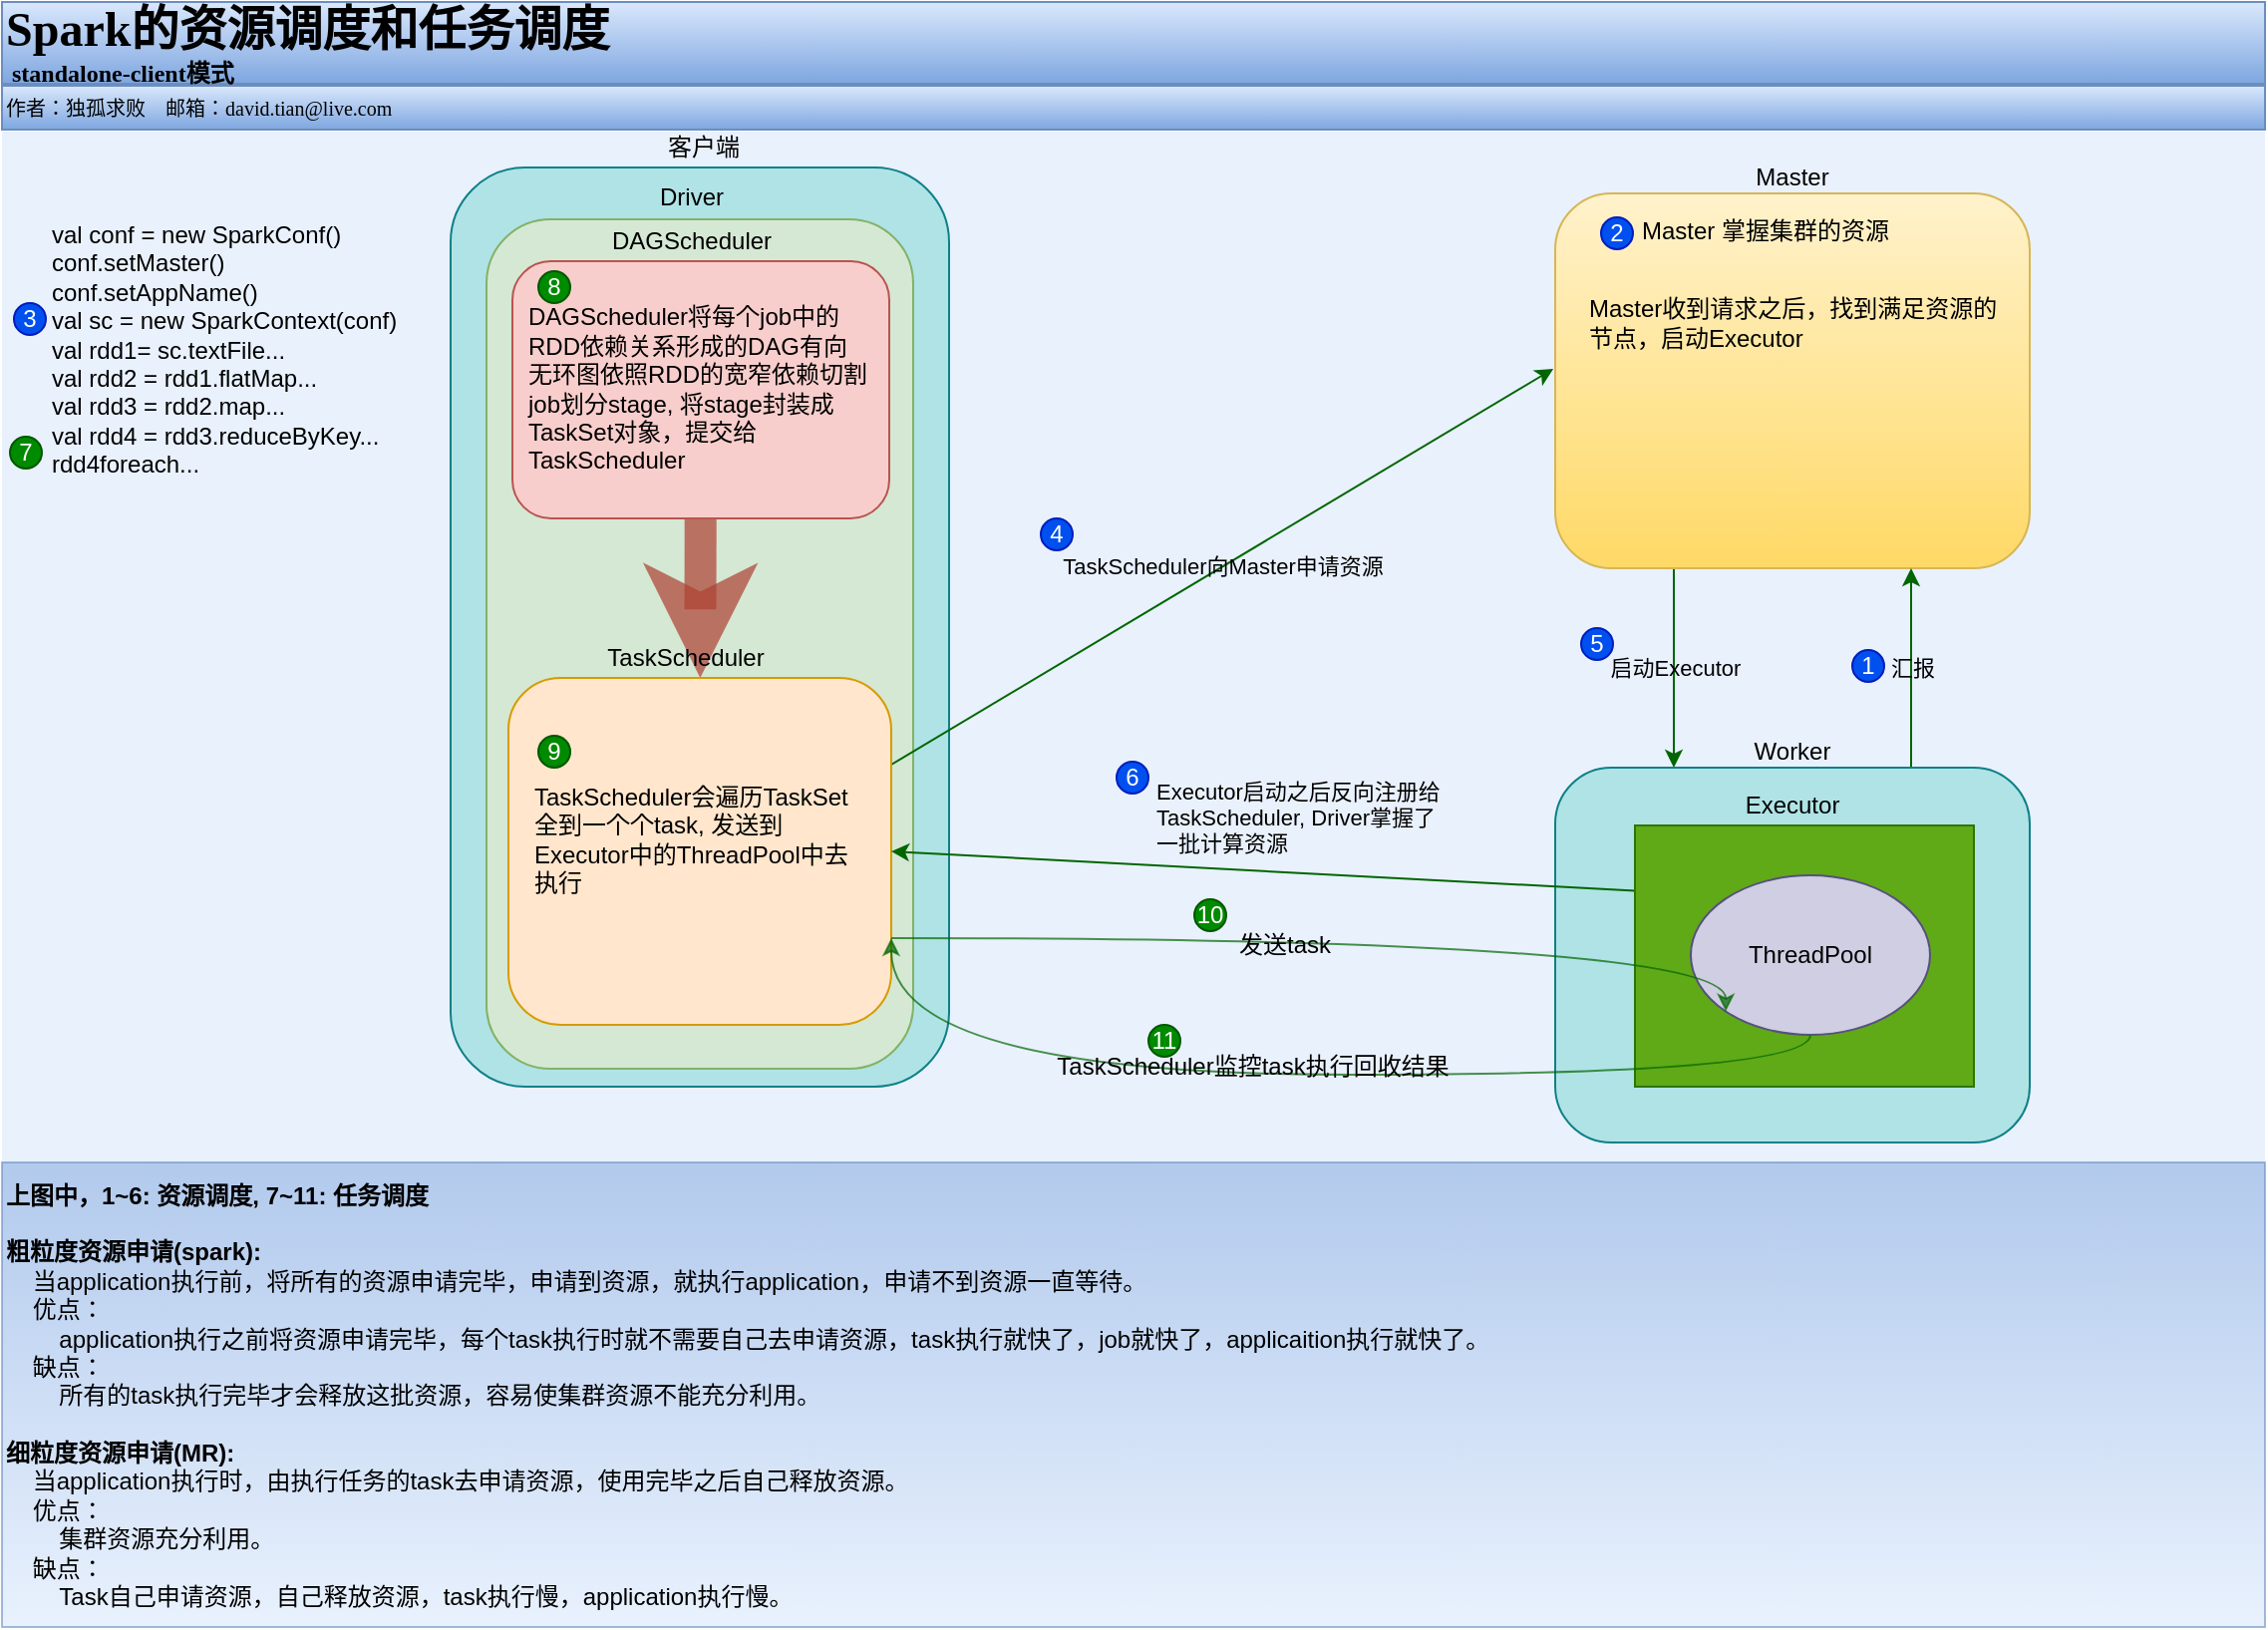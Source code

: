 <mxfile version="12.8.5" type="github"><diagram id="I3TgpXMnClIwJtqye64j" name="Page-1"><mxGraphModel dx="1202" dy="753" grid="0" gridSize="10" guides="1" tooltips="1" connect="1" arrows="1" fold="1" page="1" pageScale="1" pageWidth="850" pageHeight="1100" math="0" shadow="0"><root><mxCell id="0"/><mxCell id="1" parent="0"/><mxCell id="-76mClsYkWRztZ6YcquF-52" value="" style="rounded=0;whiteSpace=wrap;html=1;fontSize=10;align=left;fillColor=#dae8fc;strokeColor=none;gradientColor=none;opacity=60;" vertex="1" parent="1"><mxGeometry x="26" y="80" width="1135" height="517" as="geometry"/></mxCell><mxCell id="-76mClsYkWRztZ6YcquF-1" value="" style="rounded=1;whiteSpace=wrap;html=1;fillColor=#b0e3e6;strokeColor=#0e8088;" vertex="1" parent="1"><mxGeometry x="251" y="98" width="250" height="461" as="geometry"/></mxCell><mxCell id="-76mClsYkWRztZ6YcquF-2" value="val conf = new SparkConf()&lt;br&gt;conf.setMaster()&lt;br&gt;conf.setAppName()&lt;br&gt;val sc = new SparkContext(conf)&lt;br&gt;val rdd1= sc.textFile...&lt;br&gt;val rdd2 = rdd1.flatMap...&lt;br&gt;val rdd3 = rdd2.map...&lt;br&gt;val rdd4 = rdd3.reduceByKey...&lt;br&gt;rdd4foreach..." style="text;html=1;strokeColor=none;fillColor=none;align=left;verticalAlign=top;whiteSpace=wrap;rounded=0;opacity=90;" vertex="1" parent="1"><mxGeometry x="49" y="118" width="187" height="265" as="geometry"/></mxCell><mxCell id="-76mClsYkWRztZ6YcquF-3" value="客户端" style="text;html=1;strokeColor=none;fillColor=none;align=center;verticalAlign=middle;whiteSpace=wrap;rounded=0;" vertex="1" parent="1"><mxGeometry x="358" y="78" width="40" height="20" as="geometry"/></mxCell><mxCell id="-76mClsYkWRztZ6YcquF-4" value="" style="rounded=1;whiteSpace=wrap;html=1;align=left;fillColor=#d5e8d4;strokeColor=#82b366;" vertex="1" parent="1"><mxGeometry x="269" y="124" width="214" height="426" as="geometry"/></mxCell><mxCell id="-76mClsYkWRztZ6YcquF-5" value="Driver" style="text;html=1;strokeColor=none;fillColor=none;align=center;verticalAlign=middle;whiteSpace=wrap;rounded=0;" vertex="1" parent="1"><mxGeometry x="351.5" y="103" width="40" height="20" as="geometry"/></mxCell><mxCell id="-76mClsYkWRztZ6YcquF-26" style="edgeStyle=none;rounded=0;orthogonalLoop=1;jettySize=auto;html=1;align=left;strokeWidth=16;endArrow=classic;endFill=0;strokeColor=#ae4132;fillColor=#fad9d5;opacity=70;" edge="1" parent="1" source="-76mClsYkWRztZ6YcquF-6" target="-76mClsYkWRztZ6YcquF-8"><mxGeometry relative="1" as="geometry"/></mxCell><mxCell id="-76mClsYkWRztZ6YcquF-6" value="" style="rounded=1;whiteSpace=wrap;html=1;align=left;fillColor=#f8cecc;strokeColor=#b85450;" vertex="1" parent="1"><mxGeometry x="282" y="145" width="189" height="129" as="geometry"/></mxCell><mxCell id="-76mClsYkWRztZ6YcquF-7" value="DAGScheduler" style="text;html=1;strokeColor=none;fillColor=none;align=center;verticalAlign=middle;whiteSpace=wrap;rounded=0;" vertex="1" parent="1"><mxGeometry x="352" y="125" width="40" height="20" as="geometry"/></mxCell><mxCell id="-76mClsYkWRztZ6YcquF-17" value="TaskScheduler向Master申请资源" style="rounded=0;orthogonalLoop=1;jettySize=auto;html=1;exitX=1;exitY=0.25;exitDx=0;exitDy=0;entryX=-0.004;entryY=0.468;entryDx=0;entryDy=0;entryPerimeter=0;labelBackgroundColor=none;strokeColor=#006600;" edge="1" parent="1" source="-76mClsYkWRztZ6YcquF-8" target="-76mClsYkWRztZ6YcquF-10"><mxGeometry relative="1" as="geometry"/></mxCell><mxCell id="-76mClsYkWRztZ6YcquF-8" value="" style="rounded=1;whiteSpace=wrap;html=1;align=left;fillColor=#ffe6cc;strokeColor=#d79b00;" vertex="1" parent="1"><mxGeometry x="280" y="354" width="192" height="174" as="geometry"/></mxCell><mxCell id="-76mClsYkWRztZ6YcquF-9" value="TaskScheduler" style="text;html=1;strokeColor=none;fillColor=none;align=center;verticalAlign=middle;whiteSpace=wrap;rounded=0;" vertex="1" parent="1"><mxGeometry x="349" y="334" width="40" height="20" as="geometry"/></mxCell><mxCell id="-76mClsYkWRztZ6YcquF-20" value="启动Executor" style="edgeStyle=none;rounded=0;orthogonalLoop=1;jettySize=auto;html=1;exitX=0.25;exitY=1;exitDx=0;exitDy=0;entryX=0.25;entryY=0;entryDx=0;entryDy=0;labelBackgroundColor=none;strokeColor=#006600;" edge="1" parent="1" source="-76mClsYkWRztZ6YcquF-10" target="-76mClsYkWRztZ6YcquF-12"><mxGeometry relative="1" as="geometry"/></mxCell><mxCell id="-76mClsYkWRztZ6YcquF-10" value="" style="rounded=1;whiteSpace=wrap;html=1;align=left;gradientColor=#ffd966;fillColor=#fff2cc;strokeColor=#d6b656;" vertex="1" parent="1"><mxGeometry x="805" y="111" width="238" height="188" as="geometry"/></mxCell><mxCell id="-76mClsYkWRztZ6YcquF-11" value="Master" style="text;html=1;strokeColor=none;fillColor=none;align=center;verticalAlign=middle;whiteSpace=wrap;rounded=0;" vertex="1" parent="1"><mxGeometry x="904" y="93" width="40" height="20" as="geometry"/></mxCell><mxCell id="-76mClsYkWRztZ6YcquF-19" value="汇报" style="edgeStyle=none;rounded=0;orthogonalLoop=1;jettySize=auto;html=1;exitX=0.75;exitY=0;exitDx=0;exitDy=0;entryX=0.75;entryY=1;entryDx=0;entryDy=0;labelBackgroundColor=none;strokeColor=#006600;" edge="1" parent="1" source="-76mClsYkWRztZ6YcquF-12" target="-76mClsYkWRztZ6YcquF-10"><mxGeometry relative="1" as="geometry"/></mxCell><mxCell id="-76mClsYkWRztZ6YcquF-12" value="" style="rounded=1;whiteSpace=wrap;html=1;align=left;fillColor=#b0e3e6;strokeColor=#0e8088;" vertex="1" parent="1"><mxGeometry x="805" y="399" width="238" height="188" as="geometry"/></mxCell><mxCell id="-76mClsYkWRztZ6YcquF-13" value="Worker" style="text;html=1;strokeColor=none;fillColor=none;align=center;verticalAlign=middle;whiteSpace=wrap;rounded=0;" vertex="1" parent="1"><mxGeometry x="904" y="381" width="40" height="20" as="geometry"/></mxCell><mxCell id="-76mClsYkWRztZ6YcquF-14" value="Master 掌握集群的资源" style="text;html=1;strokeColor=none;fillColor=none;align=center;verticalAlign=middle;whiteSpace=wrap;rounded=0;labelBackgroundColor=none;" vertex="1" parent="1"><mxGeometry x="828" y="120" width="165" height="20" as="geometry"/></mxCell><mxCell id="-76mClsYkWRztZ6YcquF-18" value="Master收到请求之后，找到满足资源的节点，启动Executor" style="text;html=1;strokeColor=none;fillColor=none;align=left;verticalAlign=middle;whiteSpace=wrap;rounded=0;labelBackgroundColor=none;" vertex="1" parent="1"><mxGeometry x="820" y="161" width="216" height="30" as="geometry"/></mxCell><mxCell id="-76mClsYkWRztZ6YcquF-24" value="Executor启动之后反向注册给&lt;br&gt;TaskScheduler, Driver掌握了&lt;br&gt;一批计算资源" style="edgeStyle=none;rounded=0;orthogonalLoop=1;jettySize=auto;html=1;exitX=0;exitY=0.25;exitDx=0;exitDy=0;entryX=1;entryY=0.5;entryDx=0;entryDy=0;align=left;labelBackgroundColor=none;strokeColor=#006600;" edge="1" parent="1" source="-76mClsYkWRztZ6YcquF-21" target="-76mClsYkWRztZ6YcquF-8"><mxGeometry x="0.304" y="-24" relative="1" as="geometry"><mxPoint as="offset"/></mxGeometry></mxCell><mxCell id="-76mClsYkWRztZ6YcquF-21" value="" style="rounded=0;whiteSpace=wrap;html=1;align=left;fillColor=#60a917;strokeColor=#2D7600;fontColor=#ffffff;" vertex="1" parent="1"><mxGeometry x="845" y="428" width="170" height="131" as="geometry"/></mxCell><mxCell id="-76mClsYkWRztZ6YcquF-22" value="Executor" style="text;html=1;strokeColor=none;fillColor=none;align=center;verticalAlign=middle;whiteSpace=wrap;rounded=0;" vertex="1" parent="1"><mxGeometry x="904" y="408" width="40" height="20" as="geometry"/></mxCell><mxCell id="-76mClsYkWRztZ6YcquF-31" style="edgeStyle=orthogonalEdgeStyle;rounded=0;orthogonalLoop=1;jettySize=auto;html=1;exitX=0.5;exitY=1;exitDx=0;exitDy=0;entryX=1;entryY=0.75;entryDx=0;entryDy=0;endArrow=classic;endFill=1;strokeColor=#006600;strokeWidth=1;opacity=70;align=left;curved=1;" edge="1" parent="1" source="-76mClsYkWRztZ6YcquF-23" target="-76mClsYkWRztZ6YcquF-8"><mxGeometry relative="1" as="geometry"><Array as="points"><mxPoint x="933" y="553"/><mxPoint x="472" y="553"/></Array></mxGeometry></mxCell><mxCell id="-76mClsYkWRztZ6YcquF-33" value="TaskScheduler监控task执行回收结果" style="text;html=1;align=center;verticalAlign=middle;resizable=0;points=[];labelBackgroundColor=none;" vertex="1" connectable="0" parent="-76mClsYkWRztZ6YcquF-31"><mxGeometry x="0.092" y="-4" relative="1" as="geometry"><mxPoint as="offset"/></mxGeometry></mxCell><mxCell id="-76mClsYkWRztZ6YcquF-23" value="ThreadPool" style="ellipse;whiteSpace=wrap;html=1;align=center;fillColor=#d0cee2;strokeColor=#56517e;" vertex="1" parent="1"><mxGeometry x="873" y="453" width="120" height="80" as="geometry"/></mxCell><mxCell id="-76mClsYkWRztZ6YcquF-25" value="DAGScheduler将每个job中的RDD依赖关系形成的DAG有向无环图依照RDD的宽窄依赖切割job划分stage, 将stage封装成TaskSet对象，提交给TaskScheduler" style="text;html=1;strokeColor=none;fillColor=none;align=left;verticalAlign=middle;whiteSpace=wrap;rounded=0;" vertex="1" parent="1"><mxGeometry x="288" y="161" width="172" height="96" as="geometry"/></mxCell><mxCell id="-76mClsYkWRztZ6YcquF-27" value="TaskScheduler会遍历TaskSet全到一个个task, 发送到Executor中的ThreadPool中去执行" style="text;html=1;strokeColor=none;fillColor=none;align=left;verticalAlign=middle;whiteSpace=wrap;rounded=0;" vertex="1" parent="1"><mxGeometry x="291" y="373" width="167" height="123" as="geometry"/></mxCell><mxCell id="-76mClsYkWRztZ6YcquF-30" style="edgeStyle=orthogonalEdgeStyle;rounded=0;orthogonalLoop=1;jettySize=auto;html=1;exitX=1;exitY=0.75;exitDx=0;exitDy=0;entryX=0;entryY=1;entryDx=0;entryDy=0;endArrow=classic;endFill=1;strokeColor=#006600;strokeWidth=1;opacity=70;align=left;curved=1;" edge="1" parent="1" source="-76mClsYkWRztZ6YcquF-8" target="-76mClsYkWRztZ6YcquF-23"><mxGeometry relative="1" as="geometry"><Array as="points"><mxPoint x="891" y="485"/></Array></mxGeometry></mxCell><mxCell id="-76mClsYkWRztZ6YcquF-32" value="发送task" style="text;html=1;align=center;verticalAlign=middle;resizable=0;points=[];labelBackgroundColor=none;" vertex="1" connectable="0" parent="-76mClsYkWRztZ6YcquF-30"><mxGeometry x="-0.135" y="-3" relative="1" as="geometry"><mxPoint as="offset"/></mxGeometry></mxCell><mxCell id="-76mClsYkWRztZ6YcquF-35" value="1" style="ellipse;whiteSpace=wrap;html=1;aspect=fixed;align=center;fillColor=#0050ef;strokeColor=#001DBC;fontColor=#ffffff;" vertex="1" parent="1"><mxGeometry x="954" y="340" width="16" height="16" as="geometry"/></mxCell><mxCell id="-76mClsYkWRztZ6YcquF-36" value="2" style="ellipse;whiteSpace=wrap;html=1;aspect=fixed;align=center;fillColor=#0050ef;strokeColor=#001DBC;fontColor=#ffffff;" vertex="1" parent="1"><mxGeometry x="828" y="123" width="16" height="16" as="geometry"/></mxCell><mxCell id="-76mClsYkWRztZ6YcquF-37" value="3" style="ellipse;whiteSpace=wrap;html=1;aspect=fixed;align=center;fillColor=#0050ef;strokeColor=#001DBC;fontColor=#ffffff;" vertex="1" parent="1"><mxGeometry x="32" y="166" width="16" height="16" as="geometry"/></mxCell><mxCell id="-76mClsYkWRztZ6YcquF-38" value="4" style="ellipse;whiteSpace=wrap;html=1;aspect=fixed;align=center;fillColor=#0050ef;strokeColor=#001DBC;fontColor=#ffffff;" vertex="1" parent="1"><mxGeometry x="547" y="274" width="16" height="16" as="geometry"/></mxCell><mxCell id="-76mClsYkWRztZ6YcquF-39" value="5" style="ellipse;whiteSpace=wrap;html=1;aspect=fixed;align=center;fillColor=#0050ef;strokeColor=#001DBC;fontColor=#ffffff;" vertex="1" parent="1"><mxGeometry x="818" y="329" width="16" height="16" as="geometry"/></mxCell><mxCell id="-76mClsYkWRztZ6YcquF-40" value="6" style="ellipse;whiteSpace=wrap;html=1;aspect=fixed;align=center;fillColor=#0050ef;strokeColor=#001DBC;fontColor=#ffffff;" vertex="1" parent="1"><mxGeometry x="585" y="396" width="16" height="16" as="geometry"/></mxCell><mxCell id="-76mClsYkWRztZ6YcquF-41" value="7" style="ellipse;whiteSpace=wrap;html=1;aspect=fixed;align=center;fillColor=#008a00;strokeColor=#005700;fontColor=#ffffff;" vertex="1" parent="1"><mxGeometry x="30" y="233" width="16" height="16" as="geometry"/></mxCell><mxCell id="-76mClsYkWRztZ6YcquF-42" value="8" style="ellipse;whiteSpace=wrap;html=1;aspect=fixed;align=center;fillColor=#008a00;strokeColor=#005700;fontColor=#ffffff;" vertex="1" parent="1"><mxGeometry x="295" y="150" width="16" height="16" as="geometry"/></mxCell><mxCell id="-76mClsYkWRztZ6YcquF-43" value="9" style="ellipse;whiteSpace=wrap;html=1;aspect=fixed;align=center;fillColor=#008a00;strokeColor=#005700;fontColor=#ffffff;" vertex="1" parent="1"><mxGeometry x="295" y="383" width="16" height="16" as="geometry"/></mxCell><mxCell id="-76mClsYkWRztZ6YcquF-44" value="10" style="ellipse;whiteSpace=wrap;html=1;aspect=fixed;align=center;fillColor=#008a00;strokeColor=#005700;fontColor=#ffffff;" vertex="1" parent="1"><mxGeometry x="624" y="465" width="16" height="16" as="geometry"/></mxCell><mxCell id="-76mClsYkWRztZ6YcquF-45" value="11" style="ellipse;whiteSpace=wrap;html=1;aspect=fixed;align=center;fillColor=#008a00;strokeColor=#005700;fontColor=#ffffff;" vertex="1" parent="1"><mxGeometry x="601" y="528" width="16" height="16" as="geometry"/></mxCell><mxCell id="-76mClsYkWRztZ6YcquF-46" value="&lt;div&gt;&lt;b&gt;&lt;font style=&quot;font-size: 24px&quot;&gt;Spark的资源调度和任务调度&lt;/font&gt;&lt;/b&gt;&lt;/div&gt;&lt;b&gt;&amp;nbsp;standalone-client模式&lt;/b&gt;" style="text;html=1;strokeColor=#6c8ebf;fillColor=#dae8fc;align=left;verticalAlign=middle;whiteSpace=wrap;rounded=0;gradientColor=#7ea6e0;fontFamily=Comic Sans MS;" vertex="1" parent="1"><mxGeometry x="26" y="15" width="1135" height="41" as="geometry"/></mxCell><mxCell id="-76mClsYkWRztZ6YcquF-47" value="&lt;b&gt;上图中，1~6: 资源调度,&amp;nbsp;7~11: 任务调度&lt;/b&gt;&lt;br&gt;&lt;br&gt;&lt;b&gt;粗粒度资源申请(spark):&lt;br&gt;&lt;/b&gt;&amp;nbsp; &amp;nbsp; 当application执行前，将所有的资源申请完毕，申请到资源，就执行application，申请不到资源一直等待。&lt;br&gt;&amp;nbsp; &amp;nbsp; 优点：&lt;br&gt;&amp;nbsp; &amp;nbsp; &amp;nbsp; &amp;nbsp; application执行之前将资源申请完毕，每个task执行时就不需要自己去申请资源，task执行就快了，job就快了，applicaition执行就快了。&lt;br&gt;&amp;nbsp; &amp;nbsp; 缺点：&lt;br&gt;&amp;nbsp; &amp;nbsp; &amp;nbsp; &amp;nbsp; 所有的task执行完毕才会释放这批资源，容易使集群资源不能充分利用。&lt;br&gt;&lt;br&gt;&lt;b&gt;细粒度资源申请(MR):&lt;/b&gt;&lt;br&gt;&amp;nbsp; &amp;nbsp; 当application执行时，由执行任务的task去申请资源，使用完毕之后自己释放资源。&lt;br&gt;&amp;nbsp; &amp;nbsp; 优点：&lt;br&gt;&amp;nbsp; &amp;nbsp; &amp;nbsp; &amp;nbsp; 集群资源充分利用。&lt;br&gt;&amp;nbsp; &amp;nbsp; 缺点：&lt;br&gt;&amp;nbsp; &amp;nbsp; &amp;nbsp; &amp;nbsp; Task自己申请资源，自己释放资源，task执行慢，application执行慢。" style="text;html=1;strokeColor=#6c8ebf;fillColor=#dae8fc;align=left;verticalAlign=middle;whiteSpace=wrap;rounded=0;opacity=60;gradientDirection=north;gradientColor=#7ea6e0;" vertex="1" parent="1"><mxGeometry x="26" y="597" width="1135" height="233" as="geometry"/></mxCell><mxCell id="-76mClsYkWRztZ6YcquF-51" value="作者：独孤求败 &amp;nbsp; &amp;nbsp;邮箱：david.tian@live.com" style="text;html=1;strokeColor=#6c8ebf;fillColor=#dae8fc;align=left;verticalAlign=middle;whiteSpace=wrap;rounded=0;fontSize=10;gradientColor=#7ea6e0;fontFamily=Comic Sans MS;" vertex="1" parent="1"><mxGeometry x="26" y="57" width="1135" height="22" as="geometry"/></mxCell></root></mxGraphModel></diagram></mxfile>